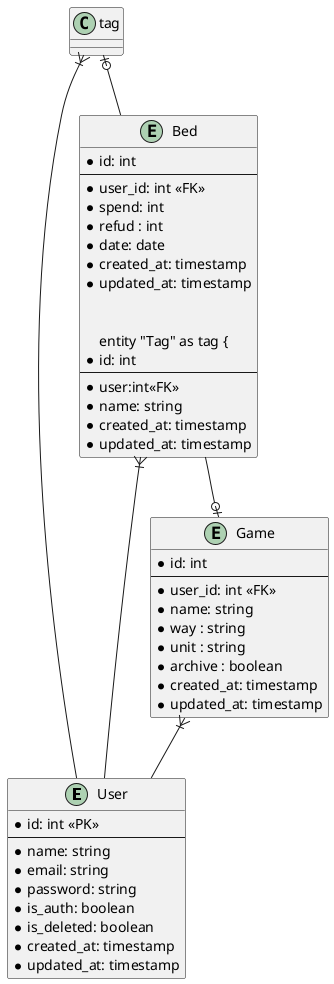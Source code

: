 @startuml
' ログインするための情報
entity "User" as user {
    *id: int <<PK>>
    --
    *name: string
    *email: string
    *password: string
    ' メール認証済みかどうか
    *is_auth: boolean
    ' 削除フラグ
    *is_deleted: boolean
    *created_at: timestamp
    *updated_at: timestamp
}

' 実際の収支データ
entity "Bed" as bed {
    *id: int
    --
    *user_id: int <<FK>>
    ' 掛けた金額（初期値０）
    *spend: int
    ' 戻ってきた金額（初期値０)
    *refud : int
    ' 掛けた日付
    *date: date
    *created_at: timestamp
    *updated_at: timestamp


' タグ付け（競馬、競艇とか）
entity "Tag" as tag {
    *id: int
    --
    *user:int<<FK>>
    *name: string
    *created_at: timestamp
    *updated_at: timestamp
}

entity "Game" as game{
    *id: int
    --
    *user_id: int <<FK>>
    ' ゲームの名前（○月△日競馬、地方競馬、競艇とか)
    *name: string
    ' モンテカルロ法、ココモ法などの手法
    *way : string
    ' 掛ける金額の単位
    *unit : string 
    ' ゲームが終了状態かどうか
    *archive : boolean
    *created_at: timestamp
    *updated_at: timestamp
}

bed }|-- user
tag |o-- bed
bed --o| game
tag }|-- user
game }|-- user
@enduml